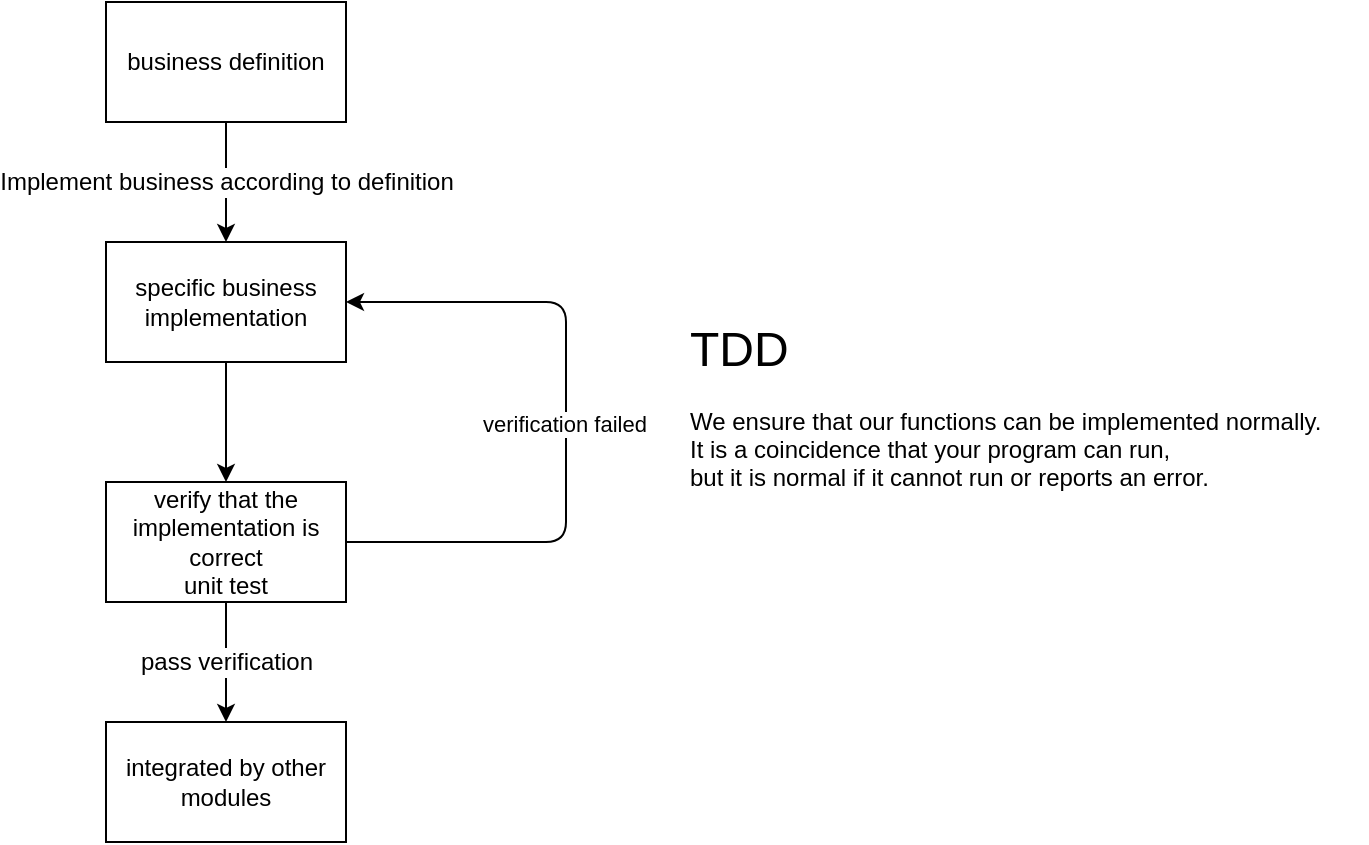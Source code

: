 <mxfile>
    <diagram id="ZqIaH0dr7APv82EO-hqC" name="Page-1">
        <mxGraphModel dx="746" dy="495" grid="1" gridSize="10" guides="1" tooltips="1" connect="1" arrows="1" fold="1" page="1" pageScale="1" pageWidth="1169" pageHeight="827" background="#ffffff" math="0" shadow="0">
            <root>
                <mxCell id="0"/>
                <mxCell id="1" parent="0"/>
                <mxCell id="2" value="business definition" style="rounded=0;whiteSpace=wrap;html=1;" vertex="1" parent="1">
                    <mxGeometry x="140" y="50" width="120" height="60" as="geometry"/>
                </mxCell>
                <mxCell id="3" value="specific business implementation" style="rounded=0;whiteSpace=wrap;html=1;" vertex="1" parent="1">
                    <mxGeometry x="140" y="170" width="120" height="60" as="geometry"/>
                </mxCell>
                <mxCell id="4" value="verify that the implementation is correct&lt;br&gt;unit test" style="rounded=0;whiteSpace=wrap;html=1;" vertex="1" parent="1">
                    <mxGeometry x="140" y="290" width="120" height="60" as="geometry"/>
                </mxCell>
                <mxCell id="5" value="integrated by other modules" style="rounded=0;whiteSpace=wrap;html=1;" vertex="1" parent="1">
                    <mxGeometry x="140" y="410" width="120" height="60" as="geometry"/>
                </mxCell>
                <mxCell id="6" value="" style="endArrow=classic;html=1;exitX=0.5;exitY=1;exitDx=0;exitDy=0;" edge="1" parent="1" source="2" target="3">
                    <mxGeometry width="50" height="50" relative="1" as="geometry">
                        <mxPoint x="360" y="250" as="sourcePoint"/>
                        <mxPoint x="410" y="200" as="targetPoint"/>
                    </mxGeometry>
                </mxCell>
                <mxCell id="14" value="Implement business according to definition" style="edgeLabel;html=1;align=center;verticalAlign=middle;resizable=0;points=[];fontSize=12;" vertex="1" connectable="0" parent="6">
                    <mxGeometry x="-0.367" relative="1" as="geometry">
                        <mxPoint y="11" as="offset"/>
                    </mxGeometry>
                </mxCell>
                <mxCell id="7" value="" style="endArrow=classic;html=1;exitX=0.5;exitY=1;exitDx=0;exitDy=0;entryX=0.5;entryY=0;entryDx=0;entryDy=0;" edge="1" parent="1" source="3" target="4">
                    <mxGeometry width="50" height="50" relative="1" as="geometry">
                        <mxPoint x="360" y="250" as="sourcePoint"/>
                        <mxPoint x="410" y="200" as="targetPoint"/>
                    </mxGeometry>
                </mxCell>
                <mxCell id="8" value="" style="endArrow=classic;html=1;exitX=0.5;exitY=1;exitDx=0;exitDy=0;entryX=0.5;entryY=0;entryDx=0;entryDy=0;" edge="1" parent="1" source="4" target="5">
                    <mxGeometry width="50" height="50" relative="1" as="geometry">
                        <mxPoint x="360" y="250" as="sourcePoint"/>
                        <mxPoint x="410" y="200" as="targetPoint"/>
                    </mxGeometry>
                </mxCell>
                <mxCell id="15" value="pass verification" style="edgeLabel;html=1;align=center;verticalAlign=middle;resizable=0;points=[];fontSize=12;" vertex="1" connectable="0" parent="8">
                    <mxGeometry x="-0.333" relative="1" as="geometry">
                        <mxPoint y="10" as="offset"/>
                    </mxGeometry>
                </mxCell>
                <mxCell id="9" value="" style="endArrow=classic;html=1;exitX=1;exitY=0.5;exitDx=0;exitDy=0;entryX=1;entryY=0.5;entryDx=0;entryDy=0;" edge="1" parent="1" source="4" target="3">
                    <mxGeometry width="50" height="50" relative="1" as="geometry">
                        <mxPoint x="360" y="250" as="sourcePoint"/>
                        <mxPoint x="410" y="200" as="targetPoint"/>
                        <Array as="points">
                            <mxPoint x="370" y="320"/>
                            <mxPoint x="370" y="260"/>
                            <mxPoint x="370" y="200"/>
                        </Array>
                    </mxGeometry>
                </mxCell>
                <mxCell id="10" value="verification failed" style="edgeLabel;html=1;align=center;verticalAlign=middle;resizable=0;points=[];" vertex="1" connectable="0" parent="9">
                    <mxGeometry x="0.061" y="1" relative="1" as="geometry">
                        <mxPoint y="11" as="offset"/>
                    </mxGeometry>
                </mxCell>
                <mxCell id="12" value="&lt;br&gt;&lt;font style=&quot;font-size: 24px;&quot;&gt;TDD&lt;/font&gt;&lt;br&gt;&lt;br&gt;We ensure that our functions can be implemented normally. &lt;br&gt;It is a coincidence that your program can run, &lt;br&gt;but it is normal if it cannot run or reports an error." style="text;html=1;align=left;verticalAlign=middle;resizable=0;points=[];autosize=1;strokeColor=none;fillColor=none;" vertex="1" parent="1">
                    <mxGeometry x="430" y="190" width="340" height="110" as="geometry"/>
                </mxCell>
            </root>
        </mxGraphModel>
    </diagram>
</mxfile>